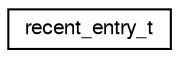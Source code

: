 digraph "Graphical Class Hierarchy"
{
  edge [fontname="FreeSans",fontsize="10",labelfontname="FreeSans",labelfontsize="10"];
  node [fontname="FreeSans",fontsize="10",shape=record];
  rankdir="LR";
  Node1 [label="recent_entry_t",height=0.2,width=0.4,color="black", fillcolor="white", style="filled",URL="$structrecent__entry__t.html"];
}
